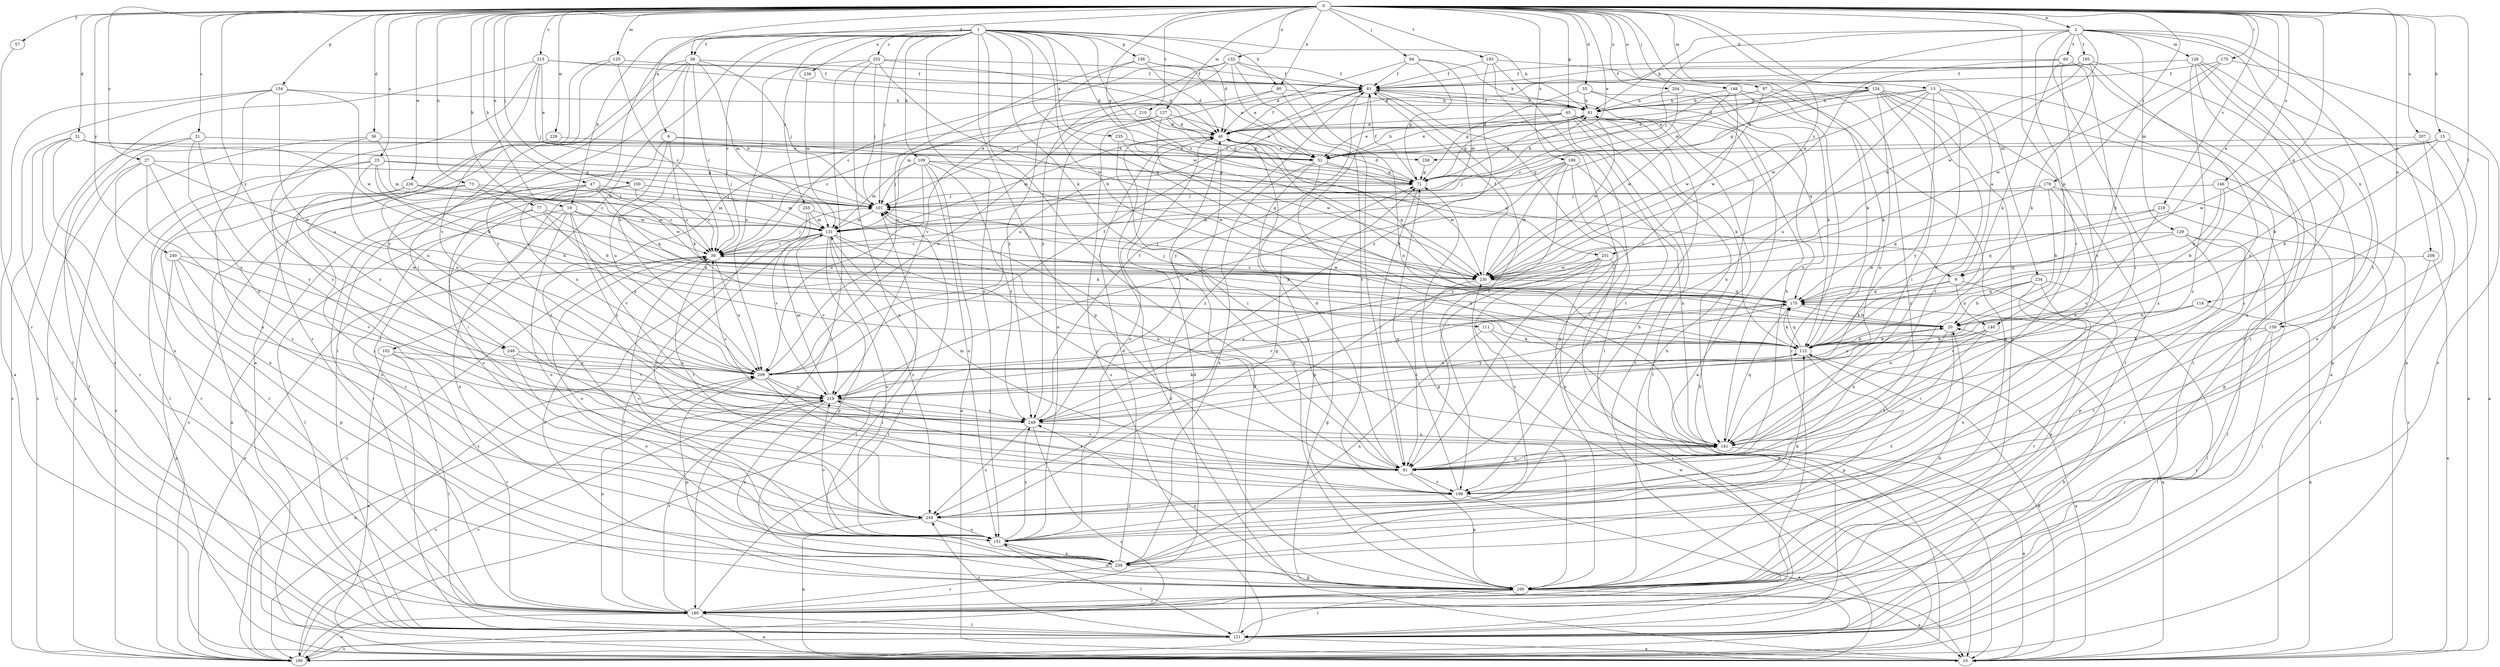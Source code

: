strict digraph  {
0;
1;
2;
6;
9;
10;
13;
15;
19;
20;
21;
23;
27;
30;
31;
33;
36;
40;
47;
51;
57;
58;
60;
61;
65;
71;
73;
77;
80;
81;
91;
94;
97;
100;
101;
102;
109;
111;
112;
114;
121;
124;
125;
127;
128;
129;
131;
132;
139;
140;
141;
146;
148;
151;
154;
156;
160;
170;
175;
178;
180;
189;
190;
193;
195;
199;
204;
207;
208;
209;
210;
215;
218;
219;
226;
229;
230;
234;
235;
236;
239;
240;
248;
249;
251;
252;
255;
258;
259;
0 -> 2  [label=a];
0 -> 6  [label=a];
0 -> 9  [label=a];
0 -> 13  [label=b];
0 -> 15  [label=b];
0 -> 19  [label=b];
0 -> 21  [label=c];
0 -> 23  [label=c];
0 -> 27  [label=c];
0 -> 31  [label=d];
0 -> 33  [label=d];
0 -> 36  [label=d];
0 -> 47  [label=e];
0 -> 51  [label=e];
0 -> 57  [label=f];
0 -> 58  [label=f];
0 -> 65  [label=g];
0 -> 71  [label=g];
0 -> 73  [label=h];
0 -> 77  [label=h];
0 -> 80  [label=h];
0 -> 91  [label=i];
0 -> 94  [label=j];
0 -> 97  [label=j];
0 -> 100  [label=j];
0 -> 114  [label=l];
0 -> 124  [label=m];
0 -> 125  [label=m];
0 -> 127  [label=m];
0 -> 132  [label=n];
0 -> 139  [label=n];
0 -> 146  [label=o];
0 -> 148  [label=o];
0 -> 154  [label=p];
0 -> 170  [label=q];
0 -> 175  [label=r];
0 -> 178  [label=r];
0 -> 189  [label=s];
0 -> 193  [label=t];
0 -> 204  [label=u];
0 -> 207  [label=u];
0 -> 210  [label=v];
0 -> 215  [label=v];
0 -> 218  [label=v];
0 -> 226  [label=w];
0 -> 229  [label=w];
0 -> 234  [label=x];
0 -> 240  [label=y];
0 -> 248  [label=y];
0 -> 251  [label=z];
1 -> 19  [label=b];
1 -> 20  [label=b];
1 -> 30  [label=c];
1 -> 40  [label=d];
1 -> 58  [label=f];
1 -> 80  [label=h];
1 -> 81  [label=h];
1 -> 91  [label=i];
1 -> 101  [label=j];
1 -> 102  [label=k];
1 -> 109  [label=k];
1 -> 111  [label=k];
1 -> 121  [label=l];
1 -> 151  [label=o];
1 -> 156  [label=p];
1 -> 160  [label=p];
1 -> 170  [label=q];
1 -> 230  [label=w];
1 -> 235  [label=x];
1 -> 236  [label=x];
1 -> 251  [label=z];
1 -> 252  [label=z];
1 -> 255  [label=z];
2 -> 60  [label=f];
2 -> 81  [label=h];
2 -> 101  [label=j];
2 -> 128  [label=m];
2 -> 129  [label=m];
2 -> 131  [label=m];
2 -> 139  [label=n];
2 -> 140  [label=n];
2 -> 195  [label=t];
2 -> 199  [label=t];
2 -> 208  [label=u];
2 -> 230  [label=w];
2 -> 239  [label=x];
6 -> 9  [label=a];
6 -> 112  [label=k];
6 -> 209  [label=u];
6 -> 248  [label=y];
6 -> 258  [label=z];
9 -> 112  [label=k];
9 -> 121  [label=l];
9 -> 140  [label=n];
9 -> 170  [label=q];
10 -> 40  [label=d];
10 -> 112  [label=k];
10 -> 170  [label=q];
13 -> 9  [label=a];
13 -> 51  [label=e];
13 -> 81  [label=h];
13 -> 121  [label=l];
13 -> 141  [label=n];
13 -> 209  [label=u];
13 -> 230  [label=w];
13 -> 249  [label=y];
15 -> 10  [label=a];
15 -> 20  [label=b];
15 -> 112  [label=k];
15 -> 160  [label=p];
15 -> 230  [label=w];
15 -> 258  [label=z];
19 -> 112  [label=k];
19 -> 121  [label=l];
19 -> 131  [label=m];
19 -> 151  [label=o];
19 -> 219  [label=v];
19 -> 239  [label=x];
19 -> 249  [label=y];
20 -> 112  [label=k];
20 -> 199  [label=t];
20 -> 239  [label=x];
21 -> 51  [label=e];
21 -> 121  [label=l];
21 -> 141  [label=n];
21 -> 190  [label=s];
21 -> 249  [label=y];
23 -> 30  [label=c];
23 -> 71  [label=g];
23 -> 101  [label=j];
23 -> 112  [label=k];
23 -> 121  [label=l];
23 -> 190  [label=s];
23 -> 209  [label=u];
27 -> 71  [label=g];
27 -> 121  [label=l];
27 -> 209  [label=u];
27 -> 230  [label=w];
27 -> 239  [label=x];
27 -> 259  [label=z];
30 -> 101  [label=j];
30 -> 151  [label=o];
30 -> 190  [label=s];
30 -> 199  [label=t];
30 -> 209  [label=u];
30 -> 230  [label=w];
31 -> 20  [label=b];
31 -> 51  [label=e];
31 -> 101  [label=j];
31 -> 180  [label=r];
31 -> 190  [label=s];
31 -> 239  [label=x];
33 -> 10  [label=a];
33 -> 71  [label=g];
33 -> 81  [label=h];
33 -> 141  [label=n];
36 -> 51  [label=e];
36 -> 131  [label=m];
36 -> 190  [label=s];
36 -> 249  [label=y];
40 -> 51  [label=e];
40 -> 61  [label=f];
40 -> 112  [label=k];
40 -> 131  [label=m];
40 -> 151  [label=o];
40 -> 160  [label=p];
40 -> 170  [label=q];
47 -> 30  [label=c];
47 -> 101  [label=j];
47 -> 170  [label=q];
47 -> 180  [label=r];
47 -> 190  [label=s];
47 -> 209  [label=u];
47 -> 230  [label=w];
51 -> 71  [label=g];
51 -> 81  [label=h];
51 -> 141  [label=n];
51 -> 160  [label=p];
51 -> 230  [label=w];
51 -> 239  [label=x];
57 -> 180  [label=r];
58 -> 30  [label=c];
58 -> 61  [label=f];
58 -> 91  [label=i];
58 -> 101  [label=j];
58 -> 121  [label=l];
58 -> 131  [label=m];
58 -> 209  [label=u];
58 -> 249  [label=y];
60 -> 61  [label=f];
60 -> 91  [label=i];
60 -> 112  [label=k];
60 -> 141  [label=n];
60 -> 180  [label=r];
60 -> 230  [label=w];
61 -> 81  [label=h];
61 -> 101  [label=j];
61 -> 160  [label=p];
61 -> 170  [label=q];
61 -> 199  [label=t];
61 -> 209  [label=u];
61 -> 249  [label=y];
61 -> 259  [label=z];
65 -> 40  [label=d];
65 -> 51  [label=e];
65 -> 71  [label=g];
65 -> 112  [label=k];
65 -> 121  [label=l];
65 -> 141  [label=n];
65 -> 180  [label=r];
65 -> 199  [label=t];
71 -> 40  [label=d];
71 -> 61  [label=f];
71 -> 81  [label=h];
71 -> 91  [label=i];
71 -> 101  [label=j];
73 -> 20  [label=b];
73 -> 30  [label=c];
73 -> 101  [label=j];
73 -> 121  [label=l];
73 -> 180  [label=r];
77 -> 20  [label=b];
77 -> 131  [label=m];
77 -> 151  [label=o];
77 -> 209  [label=u];
77 -> 259  [label=z];
80 -> 81  [label=h];
80 -> 91  [label=i];
80 -> 131  [label=m];
80 -> 190  [label=s];
81 -> 40  [label=d];
81 -> 51  [label=e];
81 -> 61  [label=f];
81 -> 71  [label=g];
81 -> 230  [label=w];
91 -> 40  [label=d];
91 -> 81  [label=h];
91 -> 101  [label=j];
91 -> 131  [label=m];
91 -> 141  [label=n];
91 -> 160  [label=p];
91 -> 199  [label=t];
91 -> 219  [label=v];
94 -> 40  [label=d];
94 -> 61  [label=f];
94 -> 71  [label=g];
94 -> 81  [label=h];
94 -> 131  [label=m];
97 -> 51  [label=e];
97 -> 81  [label=h];
97 -> 160  [label=p];
97 -> 230  [label=w];
97 -> 259  [label=z];
100 -> 10  [label=a];
100 -> 30  [label=c];
100 -> 91  [label=i];
100 -> 101  [label=j];
100 -> 131  [label=m];
101 -> 131  [label=m];
102 -> 10  [label=a];
102 -> 121  [label=l];
102 -> 180  [label=r];
102 -> 209  [label=u];
109 -> 10  [label=a];
109 -> 71  [label=g];
109 -> 101  [label=j];
109 -> 131  [label=m];
109 -> 151  [label=o];
109 -> 209  [label=u];
109 -> 230  [label=w];
109 -> 249  [label=y];
111 -> 112  [label=k];
111 -> 141  [label=n];
111 -> 239  [label=x];
112 -> 10  [label=a];
112 -> 20  [label=b];
112 -> 160  [label=p];
112 -> 170  [label=q];
112 -> 209  [label=u];
114 -> 10  [label=a];
114 -> 20  [label=b];
114 -> 219  [label=v];
121 -> 10  [label=a];
121 -> 20  [label=b];
121 -> 40  [label=d];
121 -> 190  [label=s];
121 -> 259  [label=z];
124 -> 10  [label=a];
124 -> 40  [label=d];
124 -> 51  [label=e];
124 -> 71  [label=g];
124 -> 81  [label=h];
124 -> 91  [label=i];
124 -> 121  [label=l];
124 -> 141  [label=n];
124 -> 160  [label=p];
124 -> 199  [label=t];
125 -> 10  [label=a];
125 -> 30  [label=c];
125 -> 61  [label=f];
125 -> 141  [label=n];
127 -> 30  [label=c];
127 -> 40  [label=d];
127 -> 51  [label=e];
127 -> 71  [label=g];
127 -> 151  [label=o];
127 -> 170  [label=q];
127 -> 209  [label=u];
128 -> 10  [label=a];
128 -> 61  [label=f];
128 -> 151  [label=o];
128 -> 180  [label=r];
128 -> 239  [label=x];
128 -> 259  [label=z];
129 -> 30  [label=c];
129 -> 121  [label=l];
129 -> 160  [label=p];
129 -> 170  [label=q];
129 -> 180  [label=r];
131 -> 30  [label=c];
131 -> 91  [label=i];
131 -> 141  [label=n];
131 -> 151  [label=o];
131 -> 160  [label=p];
131 -> 180  [label=r];
131 -> 190  [label=s];
131 -> 219  [label=v];
131 -> 259  [label=z];
132 -> 30  [label=c];
132 -> 51  [label=e];
132 -> 61  [label=f];
132 -> 141  [label=n];
132 -> 199  [label=t];
132 -> 219  [label=v];
132 -> 249  [label=y];
139 -> 112  [label=k];
139 -> 121  [label=l];
139 -> 180  [label=r];
139 -> 199  [label=t];
140 -> 91  [label=i];
140 -> 112  [label=k];
140 -> 141  [label=n];
140 -> 209  [label=u];
141 -> 10  [label=a];
141 -> 91  [label=i];
141 -> 170  [label=q];
146 -> 20  [label=b];
146 -> 101  [label=j];
146 -> 170  [label=q];
146 -> 190  [label=s];
148 -> 81  [label=h];
148 -> 112  [label=k];
148 -> 180  [label=r];
148 -> 219  [label=v];
148 -> 230  [label=w];
151 -> 30  [label=c];
151 -> 81  [label=h];
151 -> 112  [label=k];
151 -> 121  [label=l];
151 -> 219  [label=v];
151 -> 239  [label=x];
151 -> 249  [label=y];
154 -> 10  [label=a];
154 -> 81  [label=h];
154 -> 121  [label=l];
154 -> 209  [label=u];
154 -> 230  [label=w];
154 -> 239  [label=x];
156 -> 40  [label=d];
156 -> 51  [label=e];
156 -> 61  [label=f];
156 -> 209  [label=u];
156 -> 249  [label=y];
160 -> 10  [label=a];
160 -> 20  [label=b];
160 -> 30  [label=c];
160 -> 71  [label=g];
160 -> 81  [label=h];
160 -> 121  [label=l];
160 -> 151  [label=o];
160 -> 180  [label=r];
160 -> 249  [label=y];
170 -> 20  [label=b];
170 -> 101  [label=j];
170 -> 112  [label=k];
170 -> 219  [label=v];
170 -> 249  [label=y];
175 -> 61  [label=f];
175 -> 112  [label=k];
175 -> 190  [label=s];
175 -> 230  [label=w];
178 -> 20  [label=b];
178 -> 101  [label=j];
178 -> 141  [label=n];
178 -> 160  [label=p];
178 -> 170  [label=q];
180 -> 10  [label=a];
180 -> 40  [label=d];
180 -> 101  [label=j];
180 -> 121  [label=l];
180 -> 190  [label=s];
180 -> 209  [label=u];
180 -> 219  [label=v];
189 -> 71  [label=g];
189 -> 91  [label=i];
189 -> 101  [label=j];
189 -> 141  [label=n];
189 -> 219  [label=v];
189 -> 230  [label=w];
189 -> 249  [label=y];
190 -> 30  [label=c];
190 -> 71  [label=g];
190 -> 81  [label=h];
190 -> 101  [label=j];
190 -> 209  [label=u];
190 -> 219  [label=v];
190 -> 230  [label=w];
193 -> 61  [label=f];
193 -> 91  [label=i];
193 -> 112  [label=k];
193 -> 121  [label=l];
193 -> 249  [label=y];
195 -> 40  [label=d];
195 -> 61  [label=f];
195 -> 112  [label=k];
195 -> 141  [label=n];
195 -> 160  [label=p];
195 -> 230  [label=w];
199 -> 10  [label=a];
199 -> 71  [label=g];
199 -> 259  [label=z];
204 -> 30  [label=c];
204 -> 81  [label=h];
204 -> 112  [label=k];
207 -> 10  [label=a];
207 -> 51  [label=e];
207 -> 151  [label=o];
208 -> 10  [label=a];
208 -> 121  [label=l];
208 -> 230  [label=w];
209 -> 61  [label=f];
209 -> 91  [label=i];
209 -> 160  [label=p];
209 -> 170  [label=q];
209 -> 199  [label=t];
209 -> 219  [label=v];
210 -> 40  [label=d];
210 -> 71  [label=g];
210 -> 259  [label=z];
215 -> 40  [label=d];
215 -> 51  [label=e];
215 -> 61  [label=f];
215 -> 101  [label=j];
215 -> 180  [label=r];
215 -> 190  [label=s];
215 -> 219  [label=v];
218 -> 121  [label=l];
218 -> 131  [label=m];
218 -> 170  [label=q];
218 -> 219  [label=v];
219 -> 112  [label=k];
219 -> 131  [label=m];
219 -> 190  [label=s];
219 -> 199  [label=t];
219 -> 239  [label=x];
219 -> 249  [label=y];
226 -> 101  [label=j];
226 -> 131  [label=m];
226 -> 180  [label=r];
226 -> 259  [label=z];
229 -> 51  [label=e];
229 -> 249  [label=y];
230 -> 30  [label=c];
230 -> 61  [label=f];
230 -> 91  [label=i];
230 -> 101  [label=j];
230 -> 170  [label=q];
234 -> 20  [label=b];
234 -> 141  [label=n];
234 -> 160  [label=p];
234 -> 170  [label=q];
234 -> 180  [label=r];
234 -> 239  [label=x];
235 -> 51  [label=e];
235 -> 91  [label=i];
235 -> 230  [label=w];
236 -> 131  [label=m];
239 -> 40  [label=d];
239 -> 160  [label=p];
239 -> 180  [label=r];
240 -> 10  [label=a];
240 -> 160  [label=p];
240 -> 219  [label=v];
240 -> 230  [label=w];
240 -> 259  [label=z];
248 -> 151  [label=o];
248 -> 209  [label=u];
248 -> 219  [label=v];
249 -> 30  [label=c];
249 -> 61  [label=f];
249 -> 141  [label=n];
249 -> 190  [label=s];
249 -> 259  [label=z];
251 -> 10  [label=a];
251 -> 91  [label=i];
251 -> 190  [label=s];
251 -> 230  [label=w];
251 -> 249  [label=y];
251 -> 259  [label=z];
252 -> 40  [label=d];
252 -> 61  [label=f];
252 -> 101  [label=j];
252 -> 180  [label=r];
252 -> 209  [label=u];
252 -> 230  [label=w];
252 -> 239  [label=x];
255 -> 112  [label=k];
255 -> 131  [label=m];
255 -> 219  [label=v];
255 -> 259  [label=z];
258 -> 71  [label=g];
259 -> 10  [label=a];
259 -> 71  [label=g];
259 -> 151  [label=o];
}
